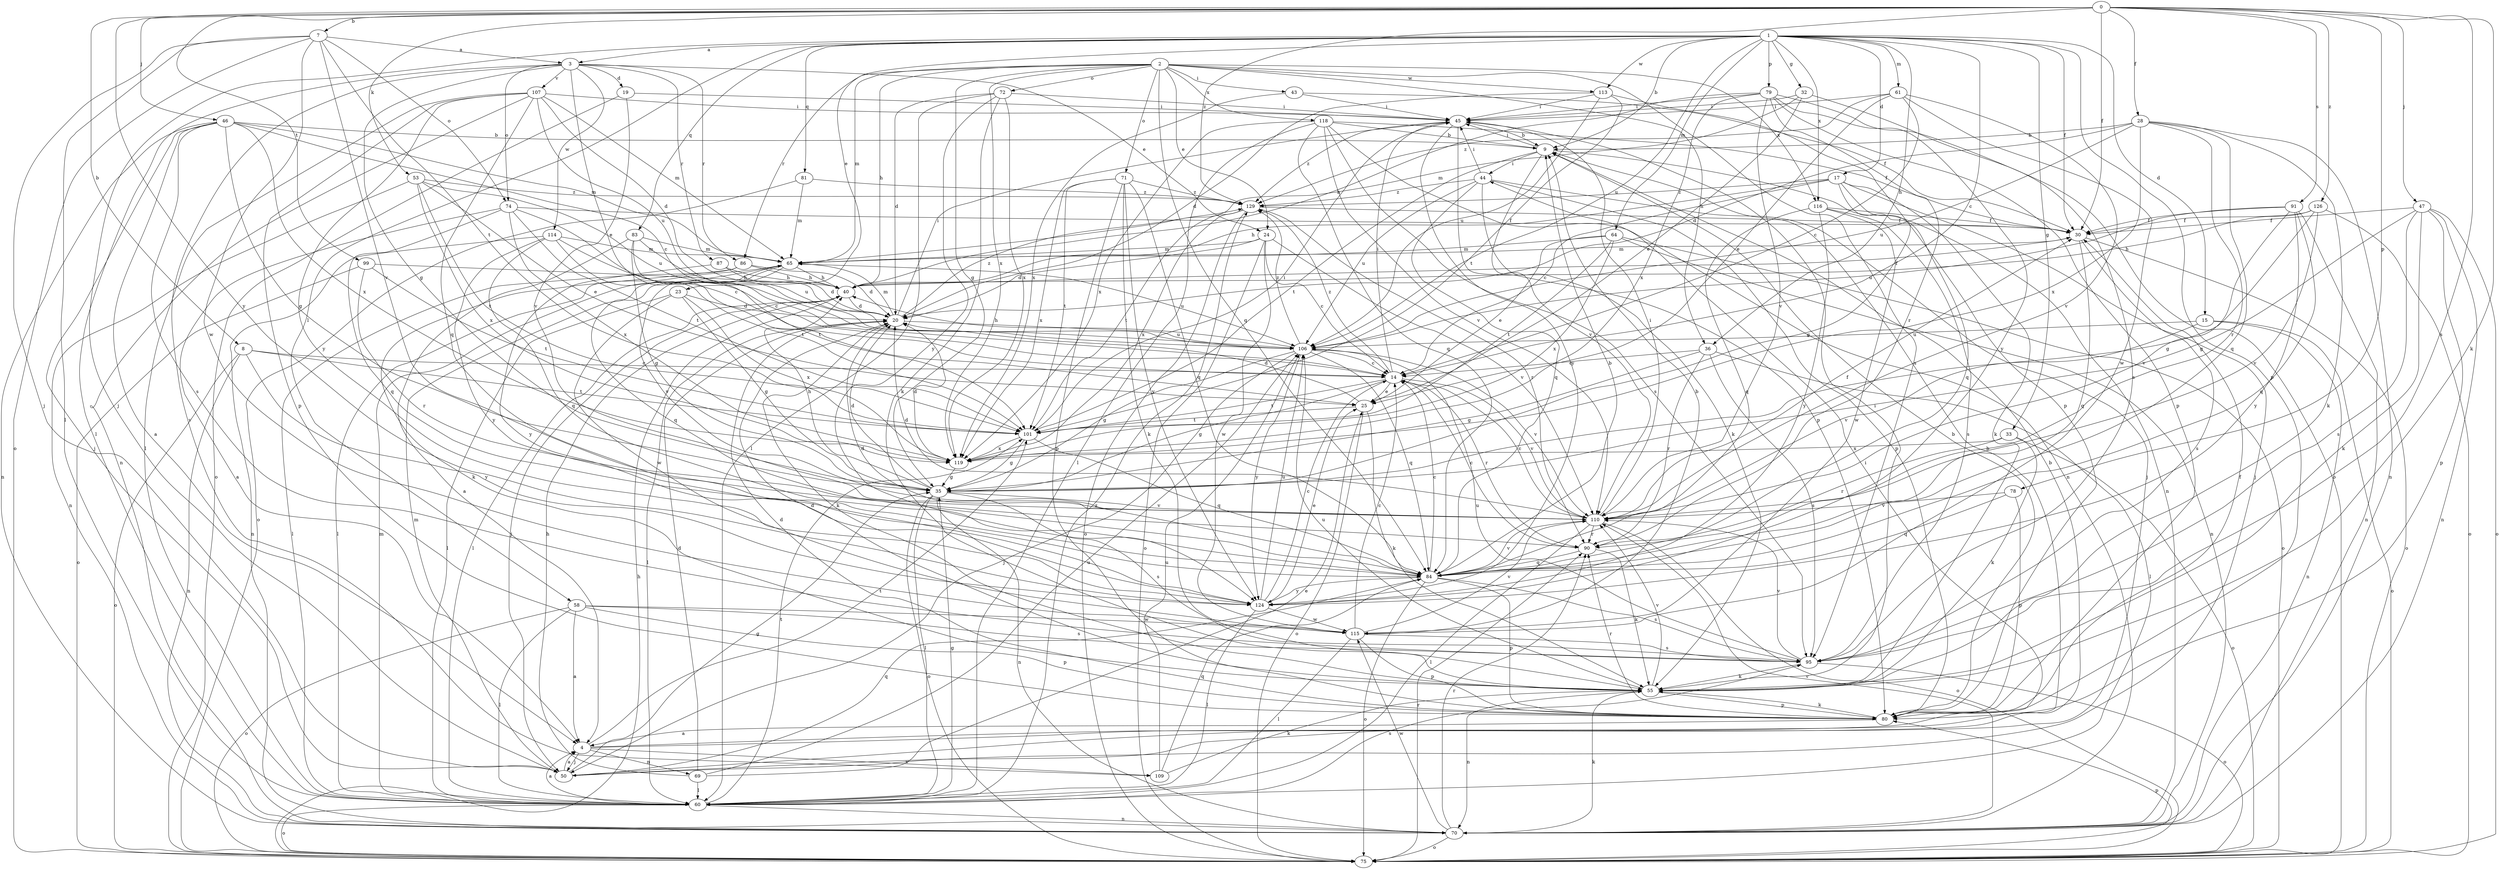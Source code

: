 strict digraph  {
0;
1;
2;
3;
4;
7;
8;
9;
14;
15;
17;
19;
20;
23;
24;
25;
28;
30;
32;
33;
35;
36;
40;
43;
44;
45;
46;
47;
50;
53;
55;
58;
60;
61;
64;
65;
69;
70;
71;
72;
74;
75;
78;
79;
80;
81;
83;
84;
86;
87;
90;
91;
95;
99;
101;
106;
107;
109;
110;
113;
114;
115;
116;
118;
119;
124;
126;
129;
0 -> 7  [label=b];
0 -> 8  [label=b];
0 -> 28  [label=f];
0 -> 30  [label=f];
0 -> 46  [label=j];
0 -> 47  [label=j];
0 -> 53  [label=k];
0 -> 55  [label=k];
0 -> 78  [label=p];
0 -> 91  [label=s];
0 -> 95  [label=s];
0 -> 99  [label=t];
0 -> 124  [label=y];
0 -> 126  [label=z];
0 -> 129  [label=z];
1 -> 3  [label=a];
1 -> 9  [label=b];
1 -> 14  [label=c];
1 -> 15  [label=d];
1 -> 17  [label=d];
1 -> 23  [label=e];
1 -> 30  [label=f];
1 -> 32  [label=g];
1 -> 33  [label=g];
1 -> 36  [label=h];
1 -> 50  [label=j];
1 -> 58  [label=l];
1 -> 61  [label=m];
1 -> 64  [label=m];
1 -> 79  [label=p];
1 -> 80  [label=p];
1 -> 81  [label=q];
1 -> 83  [label=q];
1 -> 106  [label=u];
1 -> 113  [label=w];
1 -> 116  [label=x];
2 -> 24  [label=e];
2 -> 35  [label=g];
2 -> 36  [label=h];
2 -> 40  [label=h];
2 -> 43  [label=i];
2 -> 65  [label=m];
2 -> 71  [label=o];
2 -> 72  [label=o];
2 -> 84  [label=q];
2 -> 86  [label=r];
2 -> 95  [label=s];
2 -> 113  [label=w];
2 -> 116  [label=x];
2 -> 118  [label=x];
2 -> 119  [label=x];
3 -> 19  [label=d];
3 -> 24  [label=e];
3 -> 25  [label=e];
3 -> 35  [label=g];
3 -> 60  [label=l];
3 -> 74  [label=o];
3 -> 86  [label=r];
3 -> 87  [label=r];
3 -> 107  [label=v];
3 -> 109  [label=v];
3 -> 114  [label=w];
4 -> 9  [label=b];
4 -> 44  [label=i];
4 -> 50  [label=j];
4 -> 69  [label=n];
4 -> 101  [label=t];
4 -> 109  [label=v];
7 -> 3  [label=a];
7 -> 50  [label=j];
7 -> 60  [label=l];
7 -> 74  [label=o];
7 -> 75  [label=o];
7 -> 101  [label=t];
7 -> 110  [label=v];
7 -> 115  [label=w];
8 -> 14  [label=c];
8 -> 70  [label=n];
8 -> 75  [label=o];
8 -> 101  [label=t];
8 -> 124  [label=y];
9 -> 44  [label=i];
9 -> 45  [label=i];
9 -> 70  [label=n];
9 -> 101  [label=t];
9 -> 110  [label=v];
14 -> 25  [label=e];
14 -> 35  [label=g];
14 -> 45  [label=i];
14 -> 90  [label=r];
14 -> 101  [label=t];
14 -> 110  [label=v];
14 -> 129  [label=z];
15 -> 70  [label=n];
15 -> 75  [label=o];
15 -> 106  [label=u];
15 -> 110  [label=v];
17 -> 14  [label=c];
17 -> 35  [label=g];
17 -> 40  [label=h];
17 -> 50  [label=j];
17 -> 55  [label=k];
17 -> 84  [label=q];
17 -> 129  [label=z];
19 -> 45  [label=i];
19 -> 75  [label=o];
19 -> 110  [label=v];
20 -> 45  [label=i];
20 -> 55  [label=k];
20 -> 60  [label=l];
20 -> 65  [label=m];
20 -> 106  [label=u];
20 -> 129  [label=z];
23 -> 20  [label=d];
23 -> 35  [label=g];
23 -> 60  [label=l];
23 -> 115  [label=w];
23 -> 119  [label=x];
24 -> 14  [label=c];
24 -> 20  [label=d];
24 -> 65  [label=m];
24 -> 75  [label=o];
24 -> 110  [label=v];
24 -> 115  [label=w];
25 -> 20  [label=d];
25 -> 55  [label=k];
25 -> 75  [label=o];
25 -> 101  [label=t];
28 -> 9  [label=b];
28 -> 20  [label=d];
28 -> 55  [label=k];
28 -> 70  [label=n];
28 -> 84  [label=q];
28 -> 90  [label=r];
28 -> 106  [label=u];
28 -> 119  [label=x];
30 -> 65  [label=m];
30 -> 75  [label=o];
30 -> 84  [label=q];
30 -> 95  [label=s];
32 -> 25  [label=e];
32 -> 45  [label=i];
32 -> 65  [label=m];
32 -> 95  [label=s];
33 -> 55  [label=k];
33 -> 75  [label=o];
33 -> 90  [label=r];
33 -> 119  [label=x];
35 -> 20  [label=d];
35 -> 40  [label=h];
35 -> 60  [label=l];
35 -> 70  [label=n];
35 -> 75  [label=o];
35 -> 95  [label=s];
35 -> 110  [label=v];
36 -> 14  [label=c];
36 -> 35  [label=g];
36 -> 60  [label=l];
36 -> 90  [label=r];
36 -> 95  [label=s];
40 -> 20  [label=d];
40 -> 30  [label=f];
40 -> 50  [label=j];
40 -> 60  [label=l];
43 -> 30  [label=f];
43 -> 45  [label=i];
43 -> 119  [label=x];
44 -> 45  [label=i];
44 -> 50  [label=j];
44 -> 55  [label=k];
44 -> 80  [label=p];
44 -> 84  [label=q];
44 -> 106  [label=u];
44 -> 129  [label=z];
45 -> 9  [label=b];
45 -> 80  [label=p];
45 -> 124  [label=y];
45 -> 129  [label=z];
46 -> 4  [label=a];
46 -> 9  [label=b];
46 -> 14  [label=c];
46 -> 35  [label=g];
46 -> 50  [label=j];
46 -> 65  [label=m];
46 -> 70  [label=n];
46 -> 95  [label=s];
46 -> 119  [label=x];
47 -> 30  [label=f];
47 -> 35  [label=g];
47 -> 55  [label=k];
47 -> 70  [label=n];
47 -> 75  [label=o];
47 -> 80  [label=p];
47 -> 95  [label=s];
50 -> 4  [label=a];
50 -> 9  [label=b];
50 -> 35  [label=g];
50 -> 65  [label=m];
50 -> 84  [label=q];
53 -> 25  [label=e];
53 -> 70  [label=n];
53 -> 101  [label=t];
53 -> 106  [label=u];
53 -> 119  [label=x];
53 -> 129  [label=z];
55 -> 20  [label=d];
55 -> 45  [label=i];
55 -> 70  [label=n];
55 -> 80  [label=p];
55 -> 106  [label=u];
55 -> 110  [label=v];
58 -> 4  [label=a];
58 -> 60  [label=l];
58 -> 75  [label=o];
58 -> 80  [label=p];
58 -> 95  [label=s];
58 -> 115  [label=w];
60 -> 4  [label=a];
60 -> 35  [label=g];
60 -> 65  [label=m];
60 -> 70  [label=n];
60 -> 75  [label=o];
60 -> 95  [label=s];
60 -> 101  [label=t];
60 -> 129  [label=z];
61 -> 14  [label=c];
61 -> 25  [label=e];
61 -> 45  [label=i];
61 -> 110  [label=v];
61 -> 115  [label=w];
61 -> 129  [label=z];
64 -> 25  [label=e];
64 -> 65  [label=m];
64 -> 70  [label=n];
64 -> 75  [label=o];
64 -> 101  [label=t];
64 -> 119  [label=x];
65 -> 40  [label=h];
65 -> 60  [label=l];
65 -> 84  [label=q];
65 -> 106  [label=u];
65 -> 110  [label=v];
69 -> 20  [label=d];
69 -> 25  [label=e];
69 -> 40  [label=h];
69 -> 60  [label=l];
69 -> 106  [label=u];
70 -> 55  [label=k];
70 -> 75  [label=o];
70 -> 90  [label=r];
70 -> 110  [label=v];
70 -> 115  [label=w];
71 -> 55  [label=k];
71 -> 80  [label=p];
71 -> 84  [label=q];
71 -> 101  [label=t];
71 -> 119  [label=x];
71 -> 124  [label=y];
71 -> 129  [label=z];
72 -> 20  [label=d];
72 -> 45  [label=i];
72 -> 55  [label=k];
72 -> 60  [label=l];
72 -> 119  [label=x];
72 -> 124  [label=y];
74 -> 4  [label=a];
74 -> 14  [label=c];
74 -> 30  [label=f];
74 -> 84  [label=q];
74 -> 101  [label=t];
74 -> 119  [label=x];
75 -> 40  [label=h];
75 -> 80  [label=p];
75 -> 90  [label=r];
78 -> 80  [label=p];
78 -> 84  [label=q];
78 -> 110  [label=v];
79 -> 40  [label=h];
79 -> 45  [label=i];
79 -> 75  [label=o];
79 -> 80  [label=p];
79 -> 90  [label=r];
79 -> 110  [label=v];
79 -> 119  [label=x];
79 -> 124  [label=y];
80 -> 4  [label=a];
80 -> 9  [label=b];
80 -> 20  [label=d];
80 -> 30  [label=f];
80 -> 55  [label=k];
80 -> 90  [label=r];
81 -> 65  [label=m];
81 -> 75  [label=o];
81 -> 129  [label=z];
83 -> 4  [label=a];
83 -> 35  [label=g];
83 -> 65  [label=m];
83 -> 101  [label=t];
83 -> 106  [label=u];
84 -> 9  [label=b];
84 -> 14  [label=c];
84 -> 20  [label=d];
84 -> 75  [label=o];
84 -> 80  [label=p];
84 -> 95  [label=s];
84 -> 110  [label=v];
84 -> 124  [label=y];
86 -> 20  [label=d];
86 -> 40  [label=h];
86 -> 55  [label=k];
86 -> 60  [label=l];
87 -> 20  [label=d];
87 -> 40  [label=h];
87 -> 124  [label=y];
90 -> 14  [label=c];
90 -> 55  [label=k];
90 -> 84  [label=q];
91 -> 30  [label=f];
91 -> 70  [label=n];
91 -> 84  [label=q];
91 -> 106  [label=u];
91 -> 110  [label=v];
91 -> 124  [label=y];
95 -> 55  [label=k];
95 -> 75  [label=o];
95 -> 106  [label=u];
95 -> 110  [label=v];
99 -> 40  [label=h];
99 -> 75  [label=o];
99 -> 90  [label=r];
99 -> 101  [label=t];
101 -> 35  [label=g];
101 -> 45  [label=i];
101 -> 84  [label=q];
101 -> 119  [label=x];
106 -> 14  [label=c];
106 -> 35  [label=g];
106 -> 40  [label=h];
106 -> 50  [label=j];
106 -> 84  [label=q];
106 -> 110  [label=v];
106 -> 124  [label=y];
106 -> 129  [label=z];
107 -> 20  [label=d];
107 -> 45  [label=i];
107 -> 60  [label=l];
107 -> 65  [label=m];
107 -> 70  [label=n];
107 -> 80  [label=p];
107 -> 84  [label=q];
107 -> 106  [label=u];
107 -> 124  [label=y];
109 -> 55  [label=k];
109 -> 84  [label=q];
109 -> 106  [label=u];
110 -> 14  [label=c];
110 -> 20  [label=d];
110 -> 30  [label=f];
110 -> 45  [label=i];
110 -> 60  [label=l];
110 -> 75  [label=o];
110 -> 90  [label=r];
113 -> 20  [label=d];
113 -> 45  [label=i];
113 -> 80  [label=p];
113 -> 101  [label=t];
113 -> 106  [label=u];
114 -> 14  [label=c];
114 -> 65  [label=m];
114 -> 70  [label=n];
114 -> 84  [label=q];
114 -> 101  [label=t];
114 -> 124  [label=y];
115 -> 9  [label=b];
115 -> 14  [label=c];
115 -> 60  [label=l];
115 -> 80  [label=p];
115 -> 95  [label=s];
115 -> 110  [label=v];
116 -> 30  [label=f];
116 -> 84  [label=q];
116 -> 95  [label=s];
116 -> 115  [label=w];
116 -> 124  [label=y];
118 -> 9  [label=b];
118 -> 30  [label=f];
118 -> 60  [label=l];
118 -> 70  [label=n];
118 -> 84  [label=q];
118 -> 95  [label=s];
118 -> 110  [label=v];
118 -> 119  [label=x];
119 -> 20  [label=d];
119 -> 35  [label=g];
124 -> 14  [label=c];
124 -> 25  [label=e];
124 -> 60  [label=l];
124 -> 106  [label=u];
124 -> 115  [label=w];
126 -> 30  [label=f];
126 -> 35  [label=g];
126 -> 40  [label=h];
126 -> 75  [label=o];
126 -> 110  [label=v];
129 -> 30  [label=f];
129 -> 75  [label=o];
129 -> 90  [label=r];
129 -> 101  [label=t];
129 -> 119  [label=x];
}
